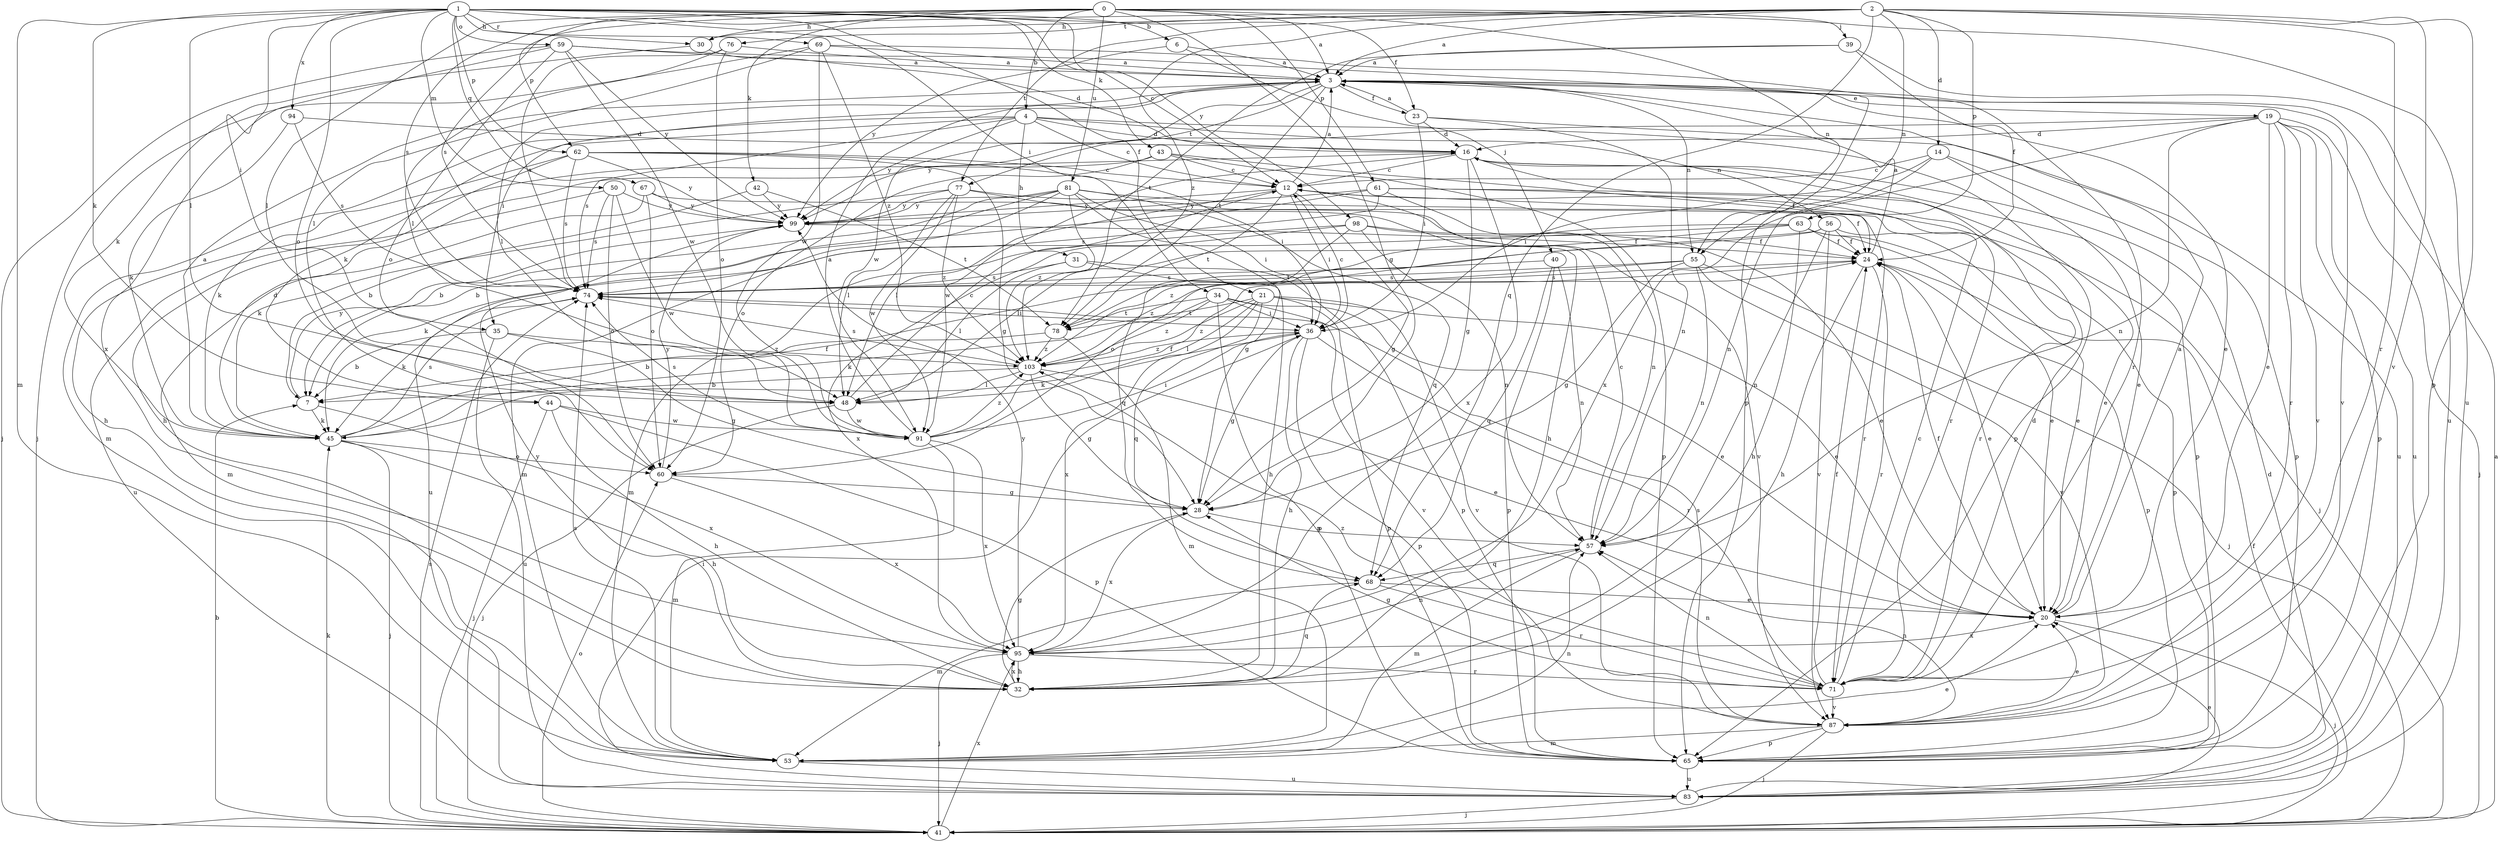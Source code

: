 strict digraph  {
0;
1;
2;
3;
4;
6;
7;
12;
14;
16;
19;
20;
21;
23;
24;
28;
30;
31;
32;
34;
35;
36;
39;
40;
41;
42;
43;
44;
45;
48;
50;
53;
55;
56;
57;
59;
60;
61;
62;
63;
65;
67;
68;
69;
71;
74;
76;
77;
78;
81;
83;
87;
91;
94;
95;
98;
99;
103;
0 -> 3  [label=a];
0 -> 4  [label=b];
0 -> 28  [label=g];
0 -> 30  [label=h];
0 -> 39  [label=j];
0 -> 42  [label=k];
0 -> 48  [label=l];
0 -> 55  [label=n];
0 -> 61  [label=p];
0 -> 62  [label=p];
0 -> 74  [label=s];
0 -> 81  [label=u];
0 -> 83  [label=u];
1 -> 6  [label=b];
1 -> 12  [label=c];
1 -> 21  [label=f];
1 -> 23  [label=f];
1 -> 30  [label=h];
1 -> 34  [label=i];
1 -> 35  [label=i];
1 -> 43  [label=k];
1 -> 44  [label=k];
1 -> 48  [label=l];
1 -> 50  [label=m];
1 -> 53  [label=m];
1 -> 59  [label=o];
1 -> 60  [label=o];
1 -> 62  [label=p];
1 -> 67  [label=q];
1 -> 69  [label=r];
1 -> 94  [label=x];
1 -> 98  [label=y];
2 -> 3  [label=a];
2 -> 14  [label=d];
2 -> 30  [label=h];
2 -> 55  [label=n];
2 -> 63  [label=p];
2 -> 65  [label=p];
2 -> 68  [label=q];
2 -> 71  [label=r];
2 -> 74  [label=s];
2 -> 76  [label=t];
2 -> 77  [label=t];
2 -> 87  [label=v];
2 -> 103  [label=z];
3 -> 19  [label=e];
3 -> 20  [label=e];
3 -> 23  [label=f];
3 -> 35  [label=i];
3 -> 48  [label=l];
3 -> 55  [label=n];
3 -> 77  [label=t];
3 -> 78  [label=t];
3 -> 87  [label=v];
3 -> 91  [label=w];
4 -> 12  [label=c];
4 -> 16  [label=d];
4 -> 31  [label=h];
4 -> 44  [label=k];
4 -> 53  [label=m];
4 -> 56  [label=n];
4 -> 65  [label=p];
4 -> 74  [label=s];
4 -> 99  [label=y];
6 -> 3  [label=a];
6 -> 40  [label=j];
6 -> 99  [label=y];
7 -> 45  [label=k];
7 -> 95  [label=x];
7 -> 99  [label=y];
12 -> 3  [label=a];
12 -> 28  [label=g];
12 -> 36  [label=i];
12 -> 41  [label=j];
12 -> 48  [label=l];
12 -> 78  [label=t];
12 -> 99  [label=y];
14 -> 12  [label=c];
14 -> 20  [label=e];
14 -> 36  [label=i];
14 -> 57  [label=n];
14 -> 65  [label=p];
16 -> 12  [label=c];
16 -> 28  [label=g];
16 -> 65  [label=p];
16 -> 71  [label=r];
16 -> 91  [label=w];
16 -> 95  [label=x];
19 -> 16  [label=d];
19 -> 20  [label=e];
19 -> 41  [label=j];
19 -> 57  [label=n];
19 -> 65  [label=p];
19 -> 71  [label=r];
19 -> 83  [label=u];
19 -> 87  [label=v];
19 -> 95  [label=x];
19 -> 99  [label=y];
20 -> 3  [label=a];
20 -> 24  [label=f];
20 -> 41  [label=j];
20 -> 95  [label=x];
21 -> 20  [label=e];
21 -> 48  [label=l];
21 -> 65  [label=p];
21 -> 68  [label=q];
21 -> 78  [label=t];
21 -> 87  [label=v];
21 -> 95  [label=x];
21 -> 103  [label=z];
23 -> 3  [label=a];
23 -> 16  [label=d];
23 -> 36  [label=i];
23 -> 57  [label=n];
23 -> 83  [label=u];
24 -> 3  [label=a];
24 -> 20  [label=e];
24 -> 32  [label=h];
24 -> 65  [label=p];
24 -> 71  [label=r];
24 -> 74  [label=s];
28 -> 57  [label=n];
28 -> 95  [label=x];
30 -> 16  [label=d];
30 -> 45  [label=k];
31 -> 32  [label=h];
31 -> 48  [label=l];
31 -> 65  [label=p];
31 -> 74  [label=s];
32 -> 28  [label=g];
32 -> 68  [label=q];
32 -> 95  [label=x];
32 -> 99  [label=y];
34 -> 20  [label=e];
34 -> 36  [label=i];
34 -> 45  [label=k];
34 -> 65  [label=p];
34 -> 78  [label=t];
34 -> 87  [label=v];
34 -> 103  [label=z];
35 -> 7  [label=b];
35 -> 28  [label=g];
35 -> 83  [label=u];
35 -> 103  [label=z];
36 -> 12  [label=c];
36 -> 28  [label=g];
36 -> 32  [label=h];
36 -> 45  [label=k];
36 -> 65  [label=p];
36 -> 71  [label=r];
36 -> 103  [label=z];
39 -> 3  [label=a];
39 -> 24  [label=f];
39 -> 78  [label=t];
39 -> 83  [label=u];
40 -> 57  [label=n];
40 -> 65  [label=p];
40 -> 68  [label=q];
40 -> 74  [label=s];
41 -> 3  [label=a];
41 -> 7  [label=b];
41 -> 24  [label=f];
41 -> 45  [label=k];
41 -> 60  [label=o];
41 -> 74  [label=s];
41 -> 95  [label=x];
42 -> 7  [label=b];
42 -> 78  [label=t];
42 -> 99  [label=y];
43 -> 12  [label=c];
43 -> 24  [label=f];
43 -> 32  [label=h];
43 -> 60  [label=o];
43 -> 65  [label=p];
44 -> 32  [label=h];
44 -> 41  [label=j];
44 -> 65  [label=p];
44 -> 91  [label=w];
45 -> 3  [label=a];
45 -> 16  [label=d];
45 -> 24  [label=f];
45 -> 32  [label=h];
45 -> 41  [label=j];
45 -> 60  [label=o];
45 -> 74  [label=s];
48 -> 12  [label=c];
48 -> 41  [label=j];
48 -> 91  [label=w];
50 -> 60  [label=o];
50 -> 74  [label=s];
50 -> 83  [label=u];
50 -> 91  [label=w];
50 -> 99  [label=y];
53 -> 20  [label=e];
53 -> 57  [label=n];
53 -> 74  [label=s];
53 -> 83  [label=u];
55 -> 28  [label=g];
55 -> 41  [label=j];
55 -> 57  [label=n];
55 -> 74  [label=s];
55 -> 87  [label=v];
55 -> 103  [label=z];
56 -> 20  [label=e];
56 -> 24  [label=f];
56 -> 57  [label=n];
56 -> 60  [label=o];
56 -> 87  [label=v];
56 -> 103  [label=z];
57 -> 12  [label=c];
57 -> 53  [label=m];
57 -> 68  [label=q];
59 -> 3  [label=a];
59 -> 41  [label=j];
59 -> 60  [label=o];
59 -> 65  [label=p];
59 -> 91  [label=w];
59 -> 95  [label=x];
59 -> 99  [label=y];
60 -> 28  [label=g];
60 -> 95  [label=x];
60 -> 99  [label=y];
61 -> 7  [label=b];
61 -> 20  [label=e];
61 -> 57  [label=n];
61 -> 71  [label=r];
61 -> 74  [label=s];
61 -> 99  [label=y];
62 -> 12  [label=c];
62 -> 28  [label=g];
62 -> 32  [label=h];
62 -> 36  [label=i];
62 -> 45  [label=k];
62 -> 74  [label=s];
62 -> 99  [label=y];
63 -> 20  [label=e];
63 -> 24  [label=f];
63 -> 32  [label=h];
63 -> 45  [label=k];
63 -> 48  [label=l];
63 -> 65  [label=p];
63 -> 78  [label=t];
65 -> 83  [label=u];
67 -> 53  [label=m];
67 -> 60  [label=o];
67 -> 87  [label=v];
67 -> 99  [label=y];
68 -> 20  [label=e];
68 -> 53  [label=m];
68 -> 71  [label=r];
69 -> 3  [label=a];
69 -> 41  [label=j];
69 -> 48  [label=l];
69 -> 71  [label=r];
69 -> 91  [label=w];
69 -> 103  [label=z];
71 -> 12  [label=c];
71 -> 16  [label=d];
71 -> 24  [label=f];
71 -> 28  [label=g];
71 -> 57  [label=n];
71 -> 87  [label=v];
71 -> 103  [label=z];
74 -> 36  [label=i];
74 -> 45  [label=k];
76 -> 3  [label=a];
76 -> 48  [label=l];
76 -> 60  [label=o];
76 -> 74  [label=s];
77 -> 24  [label=f];
77 -> 32  [label=h];
77 -> 45  [label=k];
77 -> 48  [label=l];
77 -> 91  [label=w];
77 -> 99  [label=y];
77 -> 103  [label=z];
78 -> 7  [label=b];
78 -> 53  [label=m];
78 -> 103  [label=z];
81 -> 7  [label=b];
81 -> 28  [label=g];
81 -> 36  [label=i];
81 -> 53  [label=m];
81 -> 68  [label=q];
81 -> 71  [label=r];
81 -> 83  [label=u];
81 -> 99  [label=y];
81 -> 103  [label=z];
83 -> 16  [label=d];
83 -> 20  [label=e];
83 -> 36  [label=i];
83 -> 41  [label=j];
87 -> 20  [label=e];
87 -> 41  [label=j];
87 -> 53  [label=m];
87 -> 57  [label=n];
87 -> 65  [label=p];
87 -> 74  [label=s];
91 -> 3  [label=a];
91 -> 24  [label=f];
91 -> 36  [label=i];
91 -> 53  [label=m];
91 -> 74  [label=s];
91 -> 95  [label=x];
91 -> 103  [label=z];
94 -> 16  [label=d];
94 -> 45  [label=k];
94 -> 74  [label=s];
95 -> 32  [label=h];
95 -> 41  [label=j];
95 -> 57  [label=n];
95 -> 71  [label=r];
95 -> 99  [label=y];
98 -> 20  [label=e];
98 -> 24  [label=f];
98 -> 53  [label=m];
98 -> 57  [label=n];
98 -> 68  [label=q];
98 -> 95  [label=x];
99 -> 24  [label=f];
103 -> 7  [label=b];
103 -> 20  [label=e];
103 -> 28  [label=g];
103 -> 48  [label=l];
103 -> 74  [label=s];
}
